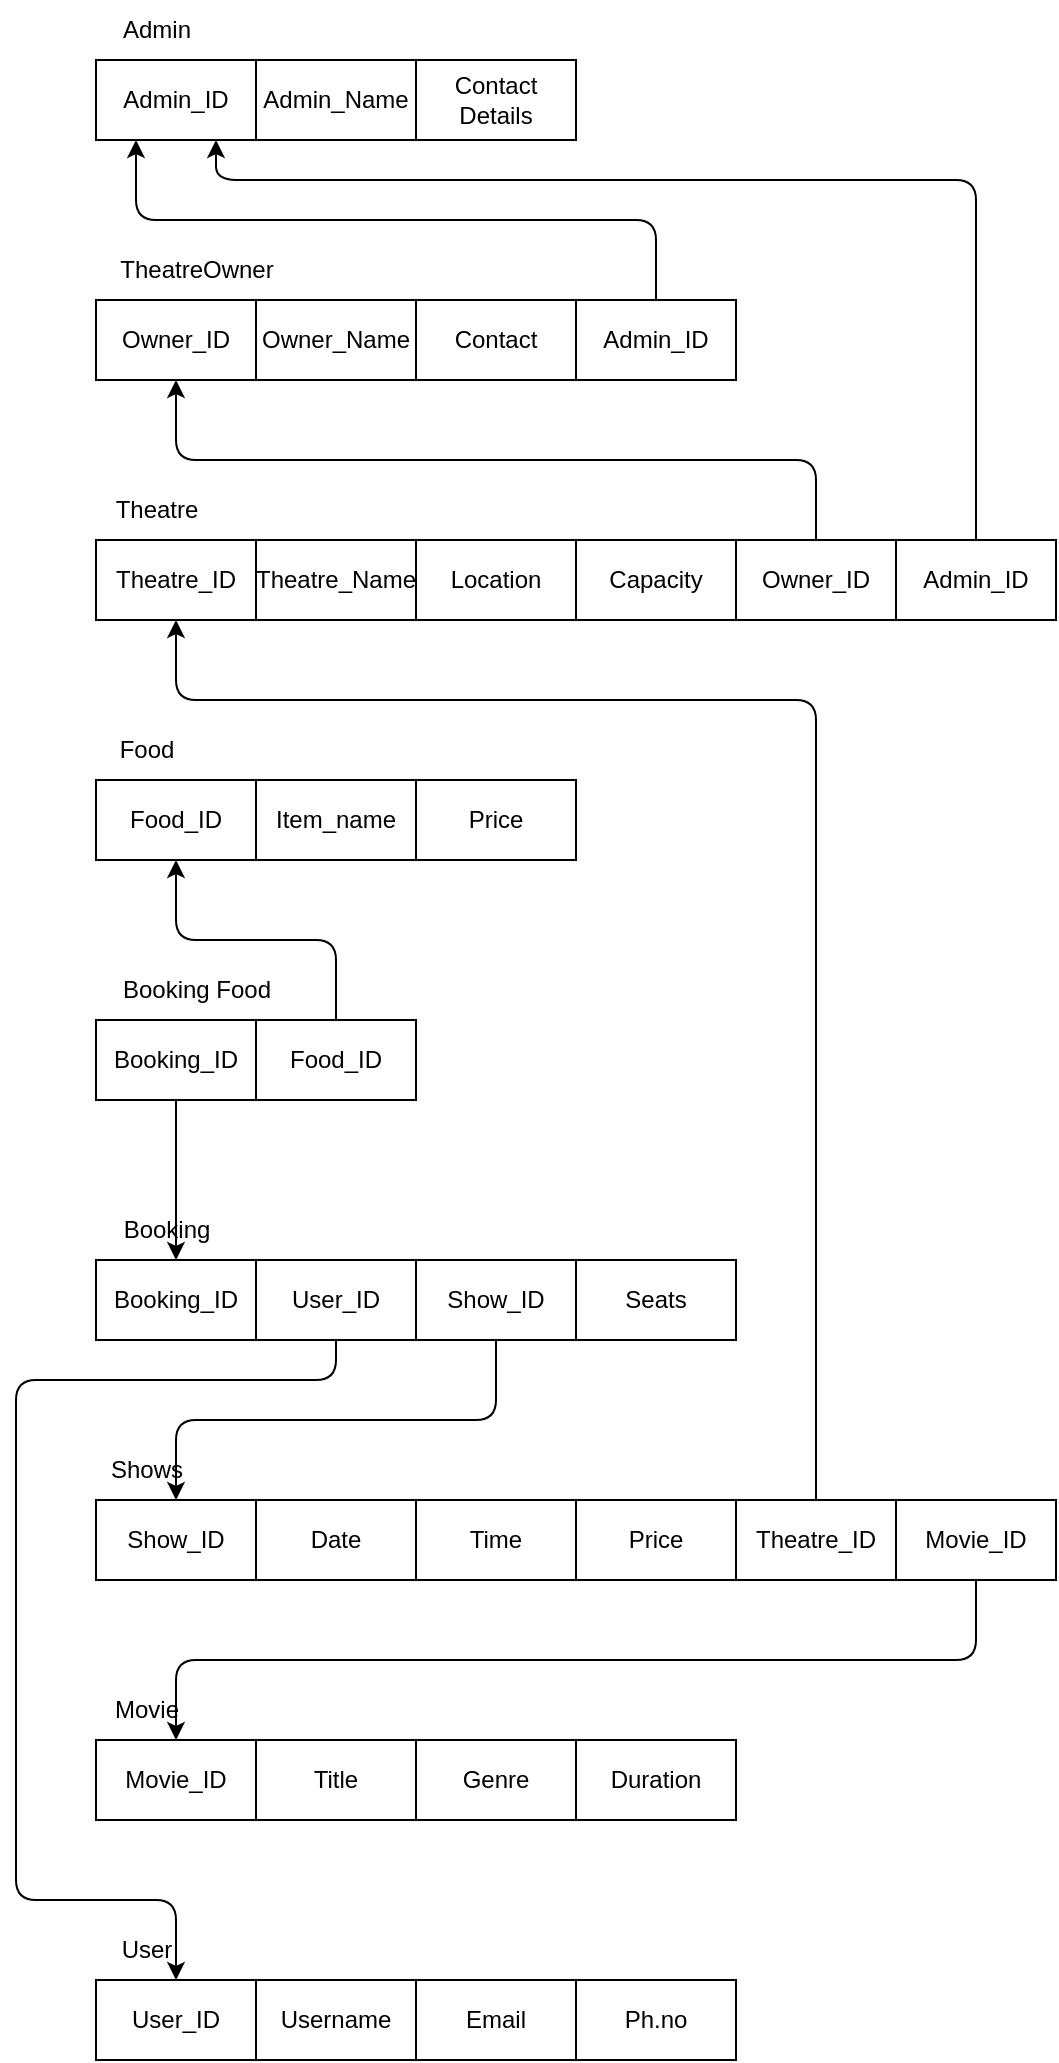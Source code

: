 <mxfile>
    <diagram id="BwUc3O6BazSd4qEUl_wK" name="Page-1">
        <mxGraphModel dx="1556" dy="1067" grid="1" gridSize="10" guides="1" tooltips="1" connect="1" arrows="1" fold="1" page="1" pageScale="1" pageWidth="1920" pageHeight="1200" math="0" shadow="0">
            <root>
                <mxCell id="0"/>
                <mxCell id="1" parent="0"/>
                <mxCell id="2" value="Admin_ID" style="whiteSpace=wrap;html=1;align=center;" parent="1" vertex="1">
                    <mxGeometry x="120" y="120" width="80" height="40" as="geometry"/>
                </mxCell>
                <mxCell id="3" value="Admin_Name" style="whiteSpace=wrap;html=1;align=center;" parent="1" vertex="1">
                    <mxGeometry x="200" y="120" width="80" height="40" as="geometry"/>
                </mxCell>
                <mxCell id="4" value="Contact Details" style="whiteSpace=wrap;html=1;align=center;" parent="1" vertex="1">
                    <mxGeometry x="280" y="120" width="80" height="40" as="geometry"/>
                </mxCell>
                <mxCell id="7" value="Owner_ID" style="whiteSpace=wrap;html=1;align=center;" parent="1" vertex="1">
                    <mxGeometry x="120" y="240" width="80" height="40" as="geometry"/>
                </mxCell>
                <mxCell id="8" value="Owner_Name" style="whiteSpace=wrap;html=1;align=center;" parent="1" vertex="1">
                    <mxGeometry x="200" y="240" width="80" height="40" as="geometry"/>
                </mxCell>
                <mxCell id="9" value="Contact" style="whiteSpace=wrap;html=1;align=center;" parent="1" vertex="1">
                    <mxGeometry x="280" y="240" width="80" height="40" as="geometry"/>
                </mxCell>
                <mxCell id="10" value="Theatre_ID" style="whiteSpace=wrap;html=1;align=center;" parent="1" vertex="1">
                    <mxGeometry x="120" y="360" width="80" height="40" as="geometry"/>
                </mxCell>
                <mxCell id="11" value="Theatre_Name" style="whiteSpace=wrap;html=1;align=center;" parent="1" vertex="1">
                    <mxGeometry x="200" y="360" width="80" height="40" as="geometry"/>
                </mxCell>
                <mxCell id="12" value="Location" style="whiteSpace=wrap;html=1;align=center;" parent="1" vertex="1">
                    <mxGeometry x="280" y="360" width="80" height="40" as="geometry"/>
                </mxCell>
                <mxCell id="13" value="Food_ID" style="whiteSpace=wrap;html=1;align=center;" parent="1" vertex="1">
                    <mxGeometry x="120" y="480" width="80" height="40" as="geometry"/>
                </mxCell>
                <mxCell id="14" value="Item_name" style="whiteSpace=wrap;html=1;align=center;" parent="1" vertex="1">
                    <mxGeometry x="200" y="480" width="80" height="40" as="geometry"/>
                </mxCell>
                <mxCell id="15" value="Price" style="whiteSpace=wrap;html=1;align=center;" parent="1" vertex="1">
                    <mxGeometry x="280" y="480" width="80" height="40" as="geometry"/>
                </mxCell>
                <mxCell id="55" style="edgeStyle=none;html=1;exitX=0.5;exitY=1;exitDx=0;exitDy=0;" parent="1" source="16" target="19" edge="1">
                    <mxGeometry relative="1" as="geometry"/>
                </mxCell>
                <mxCell id="16" value="Booking_ID" style="whiteSpace=wrap;html=1;align=center;" parent="1" vertex="1">
                    <mxGeometry x="120" y="600" width="80" height="40" as="geometry"/>
                </mxCell>
                <mxCell id="43" style="edgeStyle=none;html=1;entryX=0.5;entryY=1;entryDx=0;entryDy=0;" parent="1" source="17" target="13" edge="1">
                    <mxGeometry relative="1" as="geometry">
                        <Array as="points">
                            <mxPoint x="240" y="560"/>
                            <mxPoint x="160" y="560"/>
                        </Array>
                    </mxGeometry>
                </mxCell>
                <mxCell id="17" value="Food_ID" style="whiteSpace=wrap;html=1;align=center;" parent="1" vertex="1">
                    <mxGeometry x="200" y="600" width="80" height="40" as="geometry"/>
                </mxCell>
                <mxCell id="19" value="Booking_ID" style="whiteSpace=wrap;html=1;align=center;" parent="1" vertex="1">
                    <mxGeometry x="120" y="720" width="80" height="40" as="geometry"/>
                </mxCell>
                <mxCell id="53" style="edgeStyle=none;html=1;entryX=0.5;entryY=0;entryDx=0;entryDy=0;" parent="1" source="20" target="28" edge="1">
                    <mxGeometry relative="1" as="geometry">
                        <Array as="points">
                            <mxPoint x="240" y="780"/>
                            <mxPoint x="80" y="780"/>
                            <mxPoint x="80" y="930"/>
                            <mxPoint x="80" y="1040"/>
                            <mxPoint x="160" y="1040"/>
                        </Array>
                    </mxGeometry>
                </mxCell>
                <mxCell id="20" value="User_ID" style="whiteSpace=wrap;html=1;align=center;" parent="1" vertex="1">
                    <mxGeometry x="200" y="720" width="80" height="40" as="geometry"/>
                </mxCell>
                <mxCell id="51" style="edgeStyle=none;html=1;exitX=0.5;exitY=1;exitDx=0;exitDy=0;entryX=0.5;entryY=0;entryDx=0;entryDy=0;" parent="1" source="21" target="22" edge="1">
                    <mxGeometry relative="1" as="geometry">
                        <Array as="points">
                            <mxPoint x="320" y="800"/>
                            <mxPoint x="160" y="800"/>
                        </Array>
                    </mxGeometry>
                </mxCell>
                <mxCell id="21" value="Show_ID" style="whiteSpace=wrap;html=1;align=center;" parent="1" vertex="1">
                    <mxGeometry x="280" y="720" width="80" height="40" as="geometry"/>
                </mxCell>
                <mxCell id="22" value="Show_ID" style="whiteSpace=wrap;html=1;align=center;" parent="1" vertex="1">
                    <mxGeometry x="120" y="840" width="80" height="40" as="geometry"/>
                </mxCell>
                <mxCell id="23" value="Date" style="whiteSpace=wrap;html=1;align=center;" parent="1" vertex="1">
                    <mxGeometry x="200" y="840" width="80" height="40" as="geometry"/>
                </mxCell>
                <mxCell id="24" value="Time" style="whiteSpace=wrap;html=1;align=center;" parent="1" vertex="1">
                    <mxGeometry x="280" y="840" width="80" height="40" as="geometry"/>
                </mxCell>
                <mxCell id="25" value="Movie_ID" style="whiteSpace=wrap;html=1;align=center;" parent="1" vertex="1">
                    <mxGeometry x="120" y="960" width="80" height="40" as="geometry"/>
                </mxCell>
                <mxCell id="26" value="Title" style="whiteSpace=wrap;html=1;align=center;" parent="1" vertex="1">
                    <mxGeometry x="200" y="960" width="80" height="40" as="geometry"/>
                </mxCell>
                <mxCell id="27" value="Genre" style="whiteSpace=wrap;html=1;align=center;" parent="1" vertex="1">
                    <mxGeometry x="280" y="960" width="80" height="40" as="geometry"/>
                </mxCell>
                <mxCell id="28" value="User_ID" style="whiteSpace=wrap;html=1;align=center;" parent="1" vertex="1">
                    <mxGeometry x="120" y="1080" width="80" height="40" as="geometry"/>
                </mxCell>
                <mxCell id="29" value="Username" style="whiteSpace=wrap;html=1;align=center;" parent="1" vertex="1">
                    <mxGeometry x="200" y="1080" width="80" height="40" as="geometry"/>
                </mxCell>
                <mxCell id="30" value="Email" style="whiteSpace=wrap;html=1;align=center;" parent="1" vertex="1">
                    <mxGeometry x="280" y="1080" width="80" height="40" as="geometry"/>
                </mxCell>
                <mxCell id="31" value="Admin" style="text;html=1;align=center;verticalAlign=middle;resizable=0;points=[];autosize=1;strokeColor=none;fillColor=none;" parent="1" vertex="1">
                    <mxGeometry x="120" y="90" width="60" height="30" as="geometry"/>
                </mxCell>
                <mxCell id="32" value="TheatreOwner" style="text;html=1;align=center;verticalAlign=middle;resizable=0;points=[];autosize=1;strokeColor=none;fillColor=none;" parent="1" vertex="1">
                    <mxGeometry x="120" y="210" width="100" height="30" as="geometry"/>
                </mxCell>
                <mxCell id="33" value="Theatre" style="text;html=1;align=center;verticalAlign=middle;resizable=0;points=[];autosize=1;strokeColor=none;fillColor=none;" parent="1" vertex="1">
                    <mxGeometry x="120" y="330" width="60" height="30" as="geometry"/>
                </mxCell>
                <mxCell id="34" value="Food" style="text;html=1;align=center;verticalAlign=middle;resizable=0;points=[];autosize=1;strokeColor=none;fillColor=none;" parent="1" vertex="1">
                    <mxGeometry x="120" y="450" width="50" height="30" as="geometry"/>
                </mxCell>
                <mxCell id="35" value="Booking Food" style="text;html=1;align=center;verticalAlign=middle;resizable=0;points=[];autosize=1;strokeColor=none;fillColor=none;" parent="1" vertex="1">
                    <mxGeometry x="120" y="570" width="100" height="30" as="geometry"/>
                </mxCell>
                <mxCell id="36" value="Booking" style="text;html=1;align=center;verticalAlign=middle;resizable=0;points=[];autosize=1;strokeColor=none;fillColor=none;" parent="1" vertex="1">
                    <mxGeometry x="120" y="690" width="70" height="30" as="geometry"/>
                </mxCell>
                <mxCell id="37" value="Shows" style="text;html=1;align=center;verticalAlign=middle;resizable=0;points=[];autosize=1;strokeColor=none;fillColor=none;" parent="1" vertex="1">
                    <mxGeometry x="115" y="810" width="60" height="30" as="geometry"/>
                </mxCell>
                <mxCell id="38" value="Movie" style="text;html=1;align=center;verticalAlign=middle;resizable=0;points=[];autosize=1;strokeColor=none;fillColor=none;" parent="1" vertex="1">
                    <mxGeometry x="115" y="930" width="60" height="30" as="geometry"/>
                </mxCell>
                <mxCell id="39" value="User" style="text;html=1;align=center;verticalAlign=middle;resizable=0;points=[];autosize=1;strokeColor=none;fillColor=none;" parent="1" vertex="1">
                    <mxGeometry x="120" y="1050" width="50" height="30" as="geometry"/>
                </mxCell>
                <mxCell id="40" value="Capacity" style="whiteSpace=wrap;html=1;align=center;" parent="1" vertex="1">
                    <mxGeometry x="360" y="360" width="80" height="40" as="geometry"/>
                </mxCell>
                <mxCell id="54" style="edgeStyle=none;html=1;exitX=0.5;exitY=0;exitDx=0;exitDy=0;entryX=0.5;entryY=1;entryDx=0;entryDy=0;" parent="1" source="41" target="7" edge="1">
                    <mxGeometry relative="1" as="geometry">
                        <Array as="points">
                            <mxPoint x="480" y="320"/>
                            <mxPoint x="160" y="320"/>
                        </Array>
                    </mxGeometry>
                </mxCell>
                <mxCell id="41" value="Owner_ID" style="whiteSpace=wrap;html=1;align=center;" parent="1" vertex="1">
                    <mxGeometry x="440" y="360" width="80" height="40" as="geometry"/>
                </mxCell>
                <mxCell id="44" value="Seats" style="whiteSpace=wrap;html=1;align=center;" parent="1" vertex="1">
                    <mxGeometry x="360" y="720" width="80" height="40" as="geometry"/>
                </mxCell>
                <mxCell id="45" value="Price" style="whiteSpace=wrap;html=1;align=center;" parent="1" vertex="1">
                    <mxGeometry x="360" y="840" width="80" height="40" as="geometry"/>
                </mxCell>
                <mxCell id="48" style="edgeStyle=none;html=1;entryX=0.5;entryY=1;entryDx=0;entryDy=0;" parent="1" source="46" target="10" edge="1">
                    <mxGeometry relative="1" as="geometry">
                        <Array as="points">
                            <mxPoint x="480" y="440"/>
                            <mxPoint x="320" y="440"/>
                            <mxPoint x="160" y="440"/>
                        </Array>
                    </mxGeometry>
                </mxCell>
                <mxCell id="46" value="Theatre_ID" style="whiteSpace=wrap;html=1;align=center;" parent="1" vertex="1">
                    <mxGeometry x="440" y="840" width="80" height="40" as="geometry"/>
                </mxCell>
                <mxCell id="50" style="edgeStyle=none;html=1;entryX=0.5;entryY=0;entryDx=0;entryDy=0;" parent="1" source="47" target="25" edge="1">
                    <mxGeometry relative="1" as="geometry">
                        <Array as="points">
                            <mxPoint x="560" y="920"/>
                            <mxPoint x="360" y="920"/>
                            <mxPoint x="160" y="920"/>
                        </Array>
                    </mxGeometry>
                </mxCell>
                <mxCell id="47" value="Movie_ID" style="whiteSpace=wrap;html=1;align=center;" parent="1" vertex="1">
                    <mxGeometry x="520" y="840" width="80" height="40" as="geometry"/>
                </mxCell>
                <mxCell id="49" value="Duration" style="whiteSpace=wrap;html=1;align=center;" parent="1" vertex="1">
                    <mxGeometry x="360" y="960" width="80" height="40" as="geometry"/>
                </mxCell>
                <mxCell id="52" value="Ph.no" style="whiteSpace=wrap;html=1;align=center;" parent="1" vertex="1">
                    <mxGeometry x="360" y="1080" width="80" height="40" as="geometry"/>
                </mxCell>
                <mxCell id="60" style="edgeStyle=none;html=1;entryX=0.25;entryY=1;entryDx=0;entryDy=0;" edge="1" parent="1" source="58" target="2">
                    <mxGeometry relative="1" as="geometry">
                        <Array as="points">
                            <mxPoint x="400" y="200"/>
                            <mxPoint x="140" y="200"/>
                        </Array>
                    </mxGeometry>
                </mxCell>
                <mxCell id="58" value="Admin_ID" style="whiteSpace=wrap;html=1;align=center;" vertex="1" parent="1">
                    <mxGeometry x="360" y="240" width="80" height="40" as="geometry"/>
                </mxCell>
                <mxCell id="61" style="edgeStyle=none;html=1;entryX=0.75;entryY=1;entryDx=0;entryDy=0;" edge="1" parent="1" source="59" target="2">
                    <mxGeometry relative="1" as="geometry">
                        <Array as="points">
                            <mxPoint x="560" y="180"/>
                            <mxPoint x="180" y="180"/>
                        </Array>
                    </mxGeometry>
                </mxCell>
                <mxCell id="59" value="Admin_ID" style="whiteSpace=wrap;html=1;align=center;" vertex="1" parent="1">
                    <mxGeometry x="520" y="360" width="80" height="40" as="geometry"/>
                </mxCell>
            </root>
        </mxGraphModel>
    </diagram>
</mxfile>